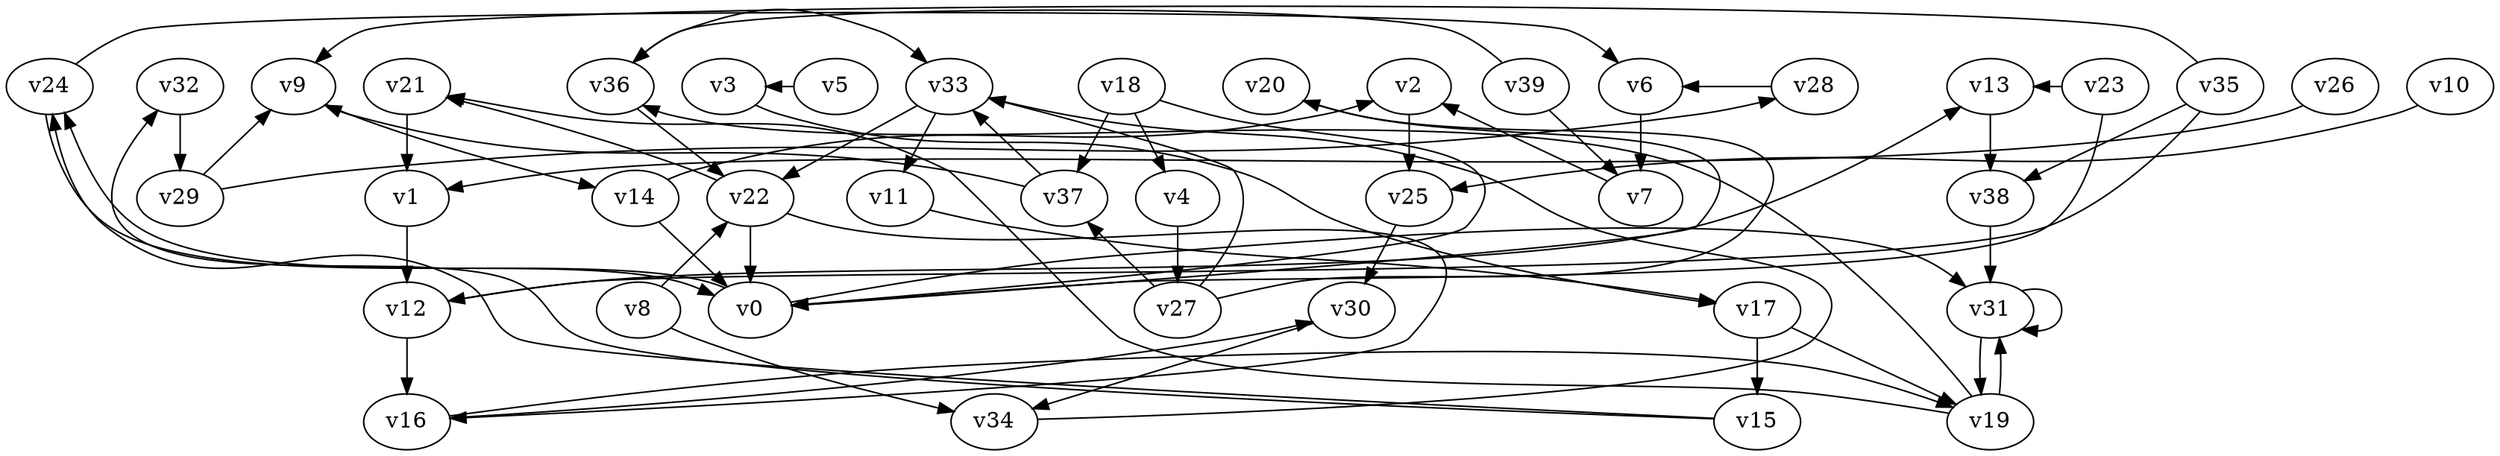 // Benchmark game 55 - 40 vertices
digraph G {
    v0 [name="v0", player=1];
    v1 [name="v1", player=1];
    v2 [name="v2", player=1];
    v3 [name="v3", player=0, target=1];
    v4 [name="v4", player=0];
    v5 [name="v5", player=0];
    v6 [name="v6", player=0];
    v7 [name="v7", player=1];
    v8 [name="v8", player=1];
    v9 [name="v9", player=1];
    v10 [name="v10", player=0];
    v11 [name="v11", player=1];
    v12 [name="v12", player=0];
    v13 [name="v13", player=0];
    v14 [name="v14", player=1];
    v15 [name="v15", player=1];
    v16 [name="v16", player=0];
    v17 [name="v17", player=1, target=1];
    v18 [name="v18", player=0];
    v19 [name="v19", player=0];
    v20 [name="v20", player=1];
    v21 [name="v21", player=0, target=1];
    v22 [name="v22", player=0];
    v23 [name="v23", player=0, target=1];
    v24 [name="v24", player=0];
    v25 [name="v25", player=1];
    v26 [name="v26", player=0];
    v27 [name="v27", player=1];
    v28 [name="v28", player=0, target=1];
    v29 [name="v29", player=1];
    v30 [name="v30", player=1];
    v31 [name="v31", player=1];
    v32 [name="v32", player=1, target=1];
    v33 [name="v33", player=0];
    v34 [name="v34", player=0];
    v35 [name="v35", player=1];
    v36 [name="v36", player=1];
    v37 [name="v37", player=0];
    v38 [name="v38", player=0];
    v39 [name="v39", player=1];

    v0 -> v24 [constraint="time >= 7"];
    v1 -> v12;
    v2 -> v25;
    v3 -> v17 [constraint="time % 5 == 4"];
    v4 -> v27;
    v5 -> v3 [constraint="time % 2 == 0"];
    v6 -> v7;
    v7 -> v2 [constraint="time % 3 == 0"];
    v8 -> v34;
    v9 -> v14 [constraint="time <= 17"];
    v10 -> v25 [constraint="time == 7"];
    v11 -> v17 [constraint="time == 5"];
    v12 -> v13 [constraint="time == 9"];
    v13 -> v38;
    v14 -> v0;
    v15 -> v32 [constraint="time <= 24"];
    v16 -> v30 [constraint="time >= 14"];
    v17 -> v15;
    v18 -> v4;
    v19 -> v21 [constraint="time <= 9"];
    v20 -> v0 [constraint="time % 5 == 2"];
    v21 -> v1;
    v22 -> v16 [constraint="time <= 10"];
    v23 -> v0 [constraint="time % 5 == 4"];
    v24 -> v0 [constraint="time == 7"];
    v25 -> v30;
    v26 -> v1 [constraint="time % 4 == 1"];
    v27 -> v33 [constraint="time % 3 == 0"];
    v28 -> v6 [constraint="time == 10"];
    v29 -> v28 [constraint="time == 11"];
    v30 -> v34;
    v31 -> v31;
    v32 -> v29;
    v33 -> v22 [constraint="time == 10"];
    v34 -> v33 [constraint="time >= 14"];
    v35 -> v38 [constraint="time == 8"];
    v36 -> v33 [constraint="time >= 1"];
    v37 -> v9 [constraint="(time >= 3) && (time <= 20)"];
    v38 -> v31;
    v39 -> v36 [constraint="time >= 7"];
    v23 -> v13 [constraint="time >= 4"];
    v24 -> v6 [constraint="(time >= 9) && (time <= 22)"];
    v33 -> v11;
    v22 -> v21 [constraint="time == 13"];
    v17 -> v19;
    v37 -> v33 [constraint="time >= 14"];
    v39 -> v7 [constraint="time == 14"];
    v36 -> v22;
    v0 -> v31 [constraint="time <= 9"];
    v29 -> v9 [constraint="time % 4 == 1"];
    v19 -> v31;
    v18 -> v0 [constraint="time == 6"];
    v18 -> v37;
    v31 -> v19;
    v22 -> v0;
    v8 -> v22 [constraint="time <= 21"];
    v35 -> v9 [constraint="(time >= 3) && (time <= 18)"];
    v27 -> v37 [constraint="time <= 14"];
    v14 -> v2 [constraint="time == 11"];
    v15 -> v24 [constraint="time == 3"];
    v16 -> v19 [constraint="time % 3 == 2"];
    v27 -> v20 [constraint="time >= 3"];
    v12 -> v16;
    v35 -> v12 [constraint="time == 2"];
    v19 -> v36 [constraint="time <= 19"];
}
